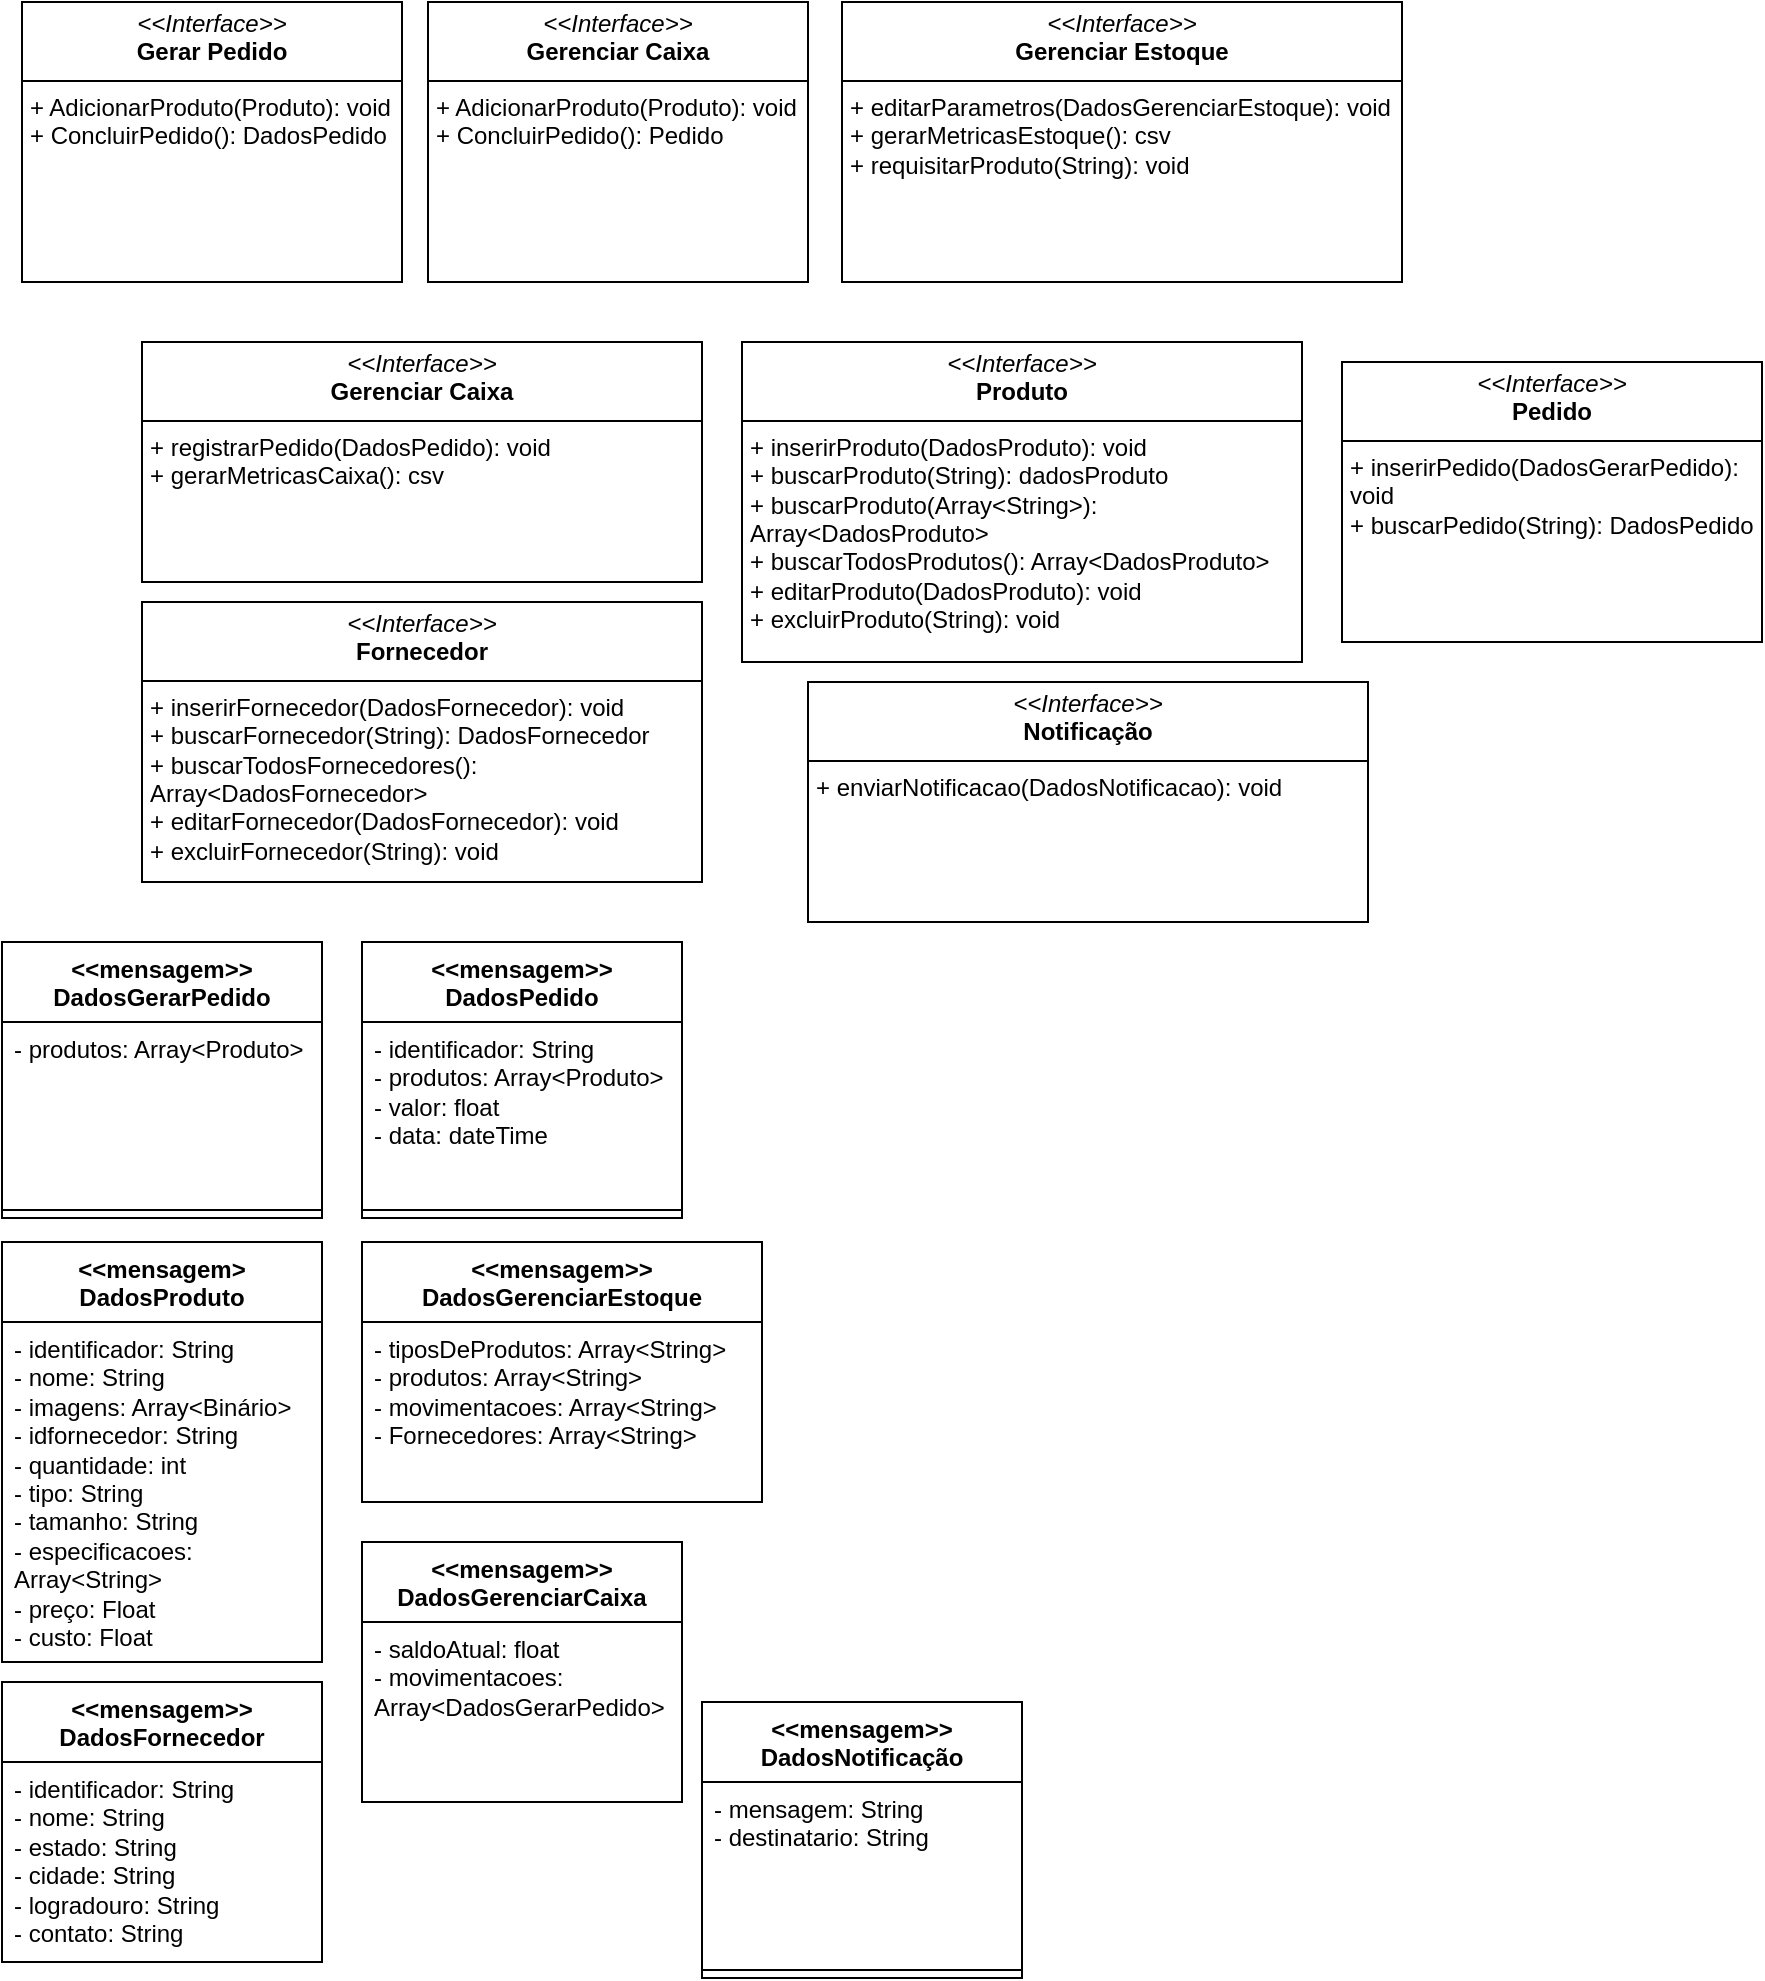 <mxfile version="24.3.1" type="github">
  <diagram name="Página-1" id="2OvAQuY1tDHqa5FM8Asj">
    <mxGraphModel dx="1639" dy="928" grid="1" gridSize="10" guides="1" tooltips="1" connect="1" arrows="1" fold="1" page="1" pageScale="1" pageWidth="827" pageHeight="1169" math="0" shadow="0">
      <root>
        <mxCell id="0" />
        <mxCell id="1" parent="0" />
        <mxCell id="ZYapoxTLrWpmjmuaVYSQ-1" value="&lt;p style=&quot;margin:0px;margin-top:4px;text-align:center;&quot;&gt;&lt;i&gt;&amp;lt;&amp;lt;Interface&amp;gt;&amp;gt;&lt;/i&gt;&lt;br&gt;&lt;b&gt;Gerar Pedido&lt;/b&gt;&lt;/p&gt;&lt;hr size=&quot;1&quot; style=&quot;border-style:solid;&quot;&gt;&lt;p style=&quot;margin:0px;margin-left:4px;&quot;&gt;+ AdicionarProduto(Produto): void&lt;br&gt;+ ConcluirPedido(): DadosPedido&lt;/p&gt;" style="verticalAlign=top;align=left;overflow=fill;html=1;whiteSpace=wrap;" parent="1" vertex="1">
          <mxGeometry x="20" y="30" width="190" height="140" as="geometry" />
        </mxCell>
        <mxCell id="ZYapoxTLrWpmjmuaVYSQ-6" value="&amp;lt;&amp;lt;mensagem&amp;gt;&amp;gt;&lt;div&gt;DadosPedido&lt;/div&gt;" style="swimlane;fontStyle=1;align=center;verticalAlign=top;childLayout=stackLayout;horizontal=1;startSize=40;horizontalStack=0;resizeParent=1;resizeParentMax=0;resizeLast=0;collapsible=1;marginBottom=0;whiteSpace=wrap;html=1;" parent="1" vertex="1">
          <mxGeometry x="190" y="500" width="160" height="138" as="geometry" />
        </mxCell>
        <mxCell id="ZYapoxTLrWpmjmuaVYSQ-7" value="- identificador: String&lt;div&gt;- produtos: Array&amp;lt;Produto&amp;gt;&lt;/div&gt;&lt;div&gt;- valor: float&lt;/div&gt;&lt;div&gt;- data: dateTime&lt;/div&gt;" style="text;strokeColor=none;fillColor=none;align=left;verticalAlign=top;spacingLeft=4;spacingRight=4;overflow=hidden;rotatable=0;points=[[0,0.5],[1,0.5]];portConstraint=eastwest;whiteSpace=wrap;html=1;" parent="ZYapoxTLrWpmjmuaVYSQ-6" vertex="1">
          <mxGeometry y="40" width="160" height="90" as="geometry" />
        </mxCell>
        <mxCell id="ZYapoxTLrWpmjmuaVYSQ-8" value="" style="line;strokeWidth=1;fillColor=none;align=left;verticalAlign=middle;spacingTop=-1;spacingLeft=3;spacingRight=3;rotatable=0;labelPosition=right;points=[];portConstraint=eastwest;strokeColor=inherit;" parent="ZYapoxTLrWpmjmuaVYSQ-6" vertex="1">
          <mxGeometry y="130" width="160" height="8" as="geometry" />
        </mxCell>
        <mxCell id="ZYapoxTLrWpmjmuaVYSQ-9" value="&lt;p style=&quot;margin:0px;margin-top:4px;text-align:center;&quot;&gt;&lt;i&gt;&amp;lt;&amp;lt;Interface&amp;gt;&amp;gt;&lt;/i&gt;&lt;br&gt;&lt;b&gt;Gerenciar Estoque&lt;/b&gt;&lt;/p&gt;&lt;hr size=&quot;1&quot; style=&quot;border-style:solid;&quot;&gt;&lt;p style=&quot;margin:0px;margin-left:4px;&quot;&gt;+ editarParametros(DadosGerenciarEstoque): void&lt;br&gt;&lt;/p&gt;&lt;p style=&quot;margin:0px;margin-left:4px;&quot;&gt;+ gerarMetricasEstoque(): csv&lt;/p&gt;&lt;p style=&quot;margin:0px;margin-left:4px;&quot;&gt;+ requisitarProduto(String): void&lt;/p&gt;" style="verticalAlign=top;align=left;overflow=fill;html=1;whiteSpace=wrap;" parent="1" vertex="1">
          <mxGeometry x="430" y="30" width="280" height="140" as="geometry" />
        </mxCell>
        <mxCell id="ZYapoxTLrWpmjmuaVYSQ-10" value="&lt;p style=&quot;margin:0px;margin-top:4px;text-align:center;&quot;&gt;&lt;i&gt;&amp;lt;&amp;lt;Interface&amp;gt;&amp;gt;&lt;/i&gt;&lt;br&gt;&lt;b&gt;Gerenciar Caixa&lt;/b&gt;&lt;/p&gt;&lt;hr size=&quot;1&quot; style=&quot;border-style:solid;&quot;&gt;&lt;p style=&quot;margin:0px;margin-left:4px;&quot;&gt;+ AdicionarProduto(Produto): void&lt;br&gt;+ ConcluirPedido(): Pedido&lt;/p&gt;" style="verticalAlign=top;align=left;overflow=fill;html=1;whiteSpace=wrap;" parent="1" vertex="1">
          <mxGeometry x="223" y="30" width="190" height="140" as="geometry" />
        </mxCell>
        <mxCell id="ad_cgkr_enHD92OCqCtt-2" value="&amp;lt;&amp;lt;mensagem&amp;gt;&amp;gt;&lt;div&gt;DadosGerarPedido&lt;/div&gt;" style="swimlane;fontStyle=1;align=center;verticalAlign=top;childLayout=stackLayout;horizontal=1;startSize=40;horizontalStack=0;resizeParent=1;resizeParentMax=0;resizeLast=0;collapsible=1;marginBottom=0;whiteSpace=wrap;html=1;" parent="1" vertex="1">
          <mxGeometry x="10" y="500" width="160" height="138" as="geometry" />
        </mxCell>
        <mxCell id="ad_cgkr_enHD92OCqCtt-3" value="&lt;div&gt;- produtos: Array&amp;lt;Produto&amp;gt;&lt;span style=&quot;background-color: initial;&quot;&gt;&amp;nbsp;&lt;/span&gt;&lt;/div&gt;" style="text;strokeColor=none;fillColor=none;align=left;verticalAlign=top;spacingLeft=4;spacingRight=4;overflow=hidden;rotatable=0;points=[[0,0.5],[1,0.5]];portConstraint=eastwest;whiteSpace=wrap;html=1;" parent="ad_cgkr_enHD92OCqCtt-2" vertex="1">
          <mxGeometry y="40" width="160" height="90" as="geometry" />
        </mxCell>
        <mxCell id="ad_cgkr_enHD92OCqCtt-4" value="" style="line;strokeWidth=1;fillColor=none;align=left;verticalAlign=middle;spacingTop=-1;spacingLeft=3;spacingRight=3;rotatable=0;labelPosition=right;points=[];portConstraint=eastwest;strokeColor=inherit;" parent="ad_cgkr_enHD92OCqCtt-2" vertex="1">
          <mxGeometry y="130" width="160" height="8" as="geometry" />
        </mxCell>
        <mxCell id="ZYapoxTLrWpmjmuaVYSQ-2" value="&amp;lt;&amp;lt;mensagem&amp;gt;&lt;div&gt;DadosProduto&lt;/div&gt;" style="swimlane;fontStyle=1;align=center;verticalAlign=top;childLayout=stackLayout;horizontal=1;startSize=40;horizontalStack=0;resizeParent=1;resizeParentMax=0;resizeLast=0;collapsible=1;marginBottom=0;whiteSpace=wrap;html=1;" parent="1" vertex="1">
          <mxGeometry x="10" y="650" width="160" height="210" as="geometry" />
        </mxCell>
        <mxCell id="ZYapoxTLrWpmjmuaVYSQ-3" value="&lt;div&gt;- identificador: String&lt;/div&gt;- nome: String&lt;div&gt;- imagens: Array&amp;lt;Binário&amp;gt;&lt;/div&gt;&lt;div&gt;- idfornecedor: String&lt;/div&gt;&lt;div&gt;- quantidade: int&lt;/div&gt;&lt;div&gt;- tipo: String&lt;/div&gt;&lt;div&gt;- tamanho: String&lt;/div&gt;&lt;div&gt;- especificacoes: Array&amp;lt;String&amp;gt;&lt;/div&gt;&lt;div&gt;-&lt;span style=&quot;background-color: initial;&quot;&gt;&amp;nbsp;preço: Float&lt;/span&gt;&lt;/div&gt;&lt;div&gt;&lt;span style=&quot;background-color: initial;&quot;&gt;- custo: Float&lt;/span&gt;&lt;/div&gt;" style="text;strokeColor=none;fillColor=none;align=left;verticalAlign=top;spacingLeft=4;spacingRight=4;overflow=hidden;rotatable=0;points=[[0,0.5],[1,0.5]];portConstraint=eastwest;whiteSpace=wrap;html=1;" parent="ZYapoxTLrWpmjmuaVYSQ-2" vertex="1">
          <mxGeometry y="40" width="160" height="170" as="geometry" />
        </mxCell>
        <mxCell id="ad_cgkr_enHD92OCqCtt-5" value="&amp;lt;&amp;lt;mensagem&amp;gt;&amp;gt;&lt;div&gt;DadosGerenciarEstoque&lt;/div&gt;" style="swimlane;fontStyle=1;align=center;verticalAlign=top;childLayout=stackLayout;horizontal=1;startSize=40;horizontalStack=0;resizeParent=1;resizeParentMax=0;resizeLast=0;collapsible=1;marginBottom=0;whiteSpace=wrap;html=1;" parent="1" vertex="1">
          <mxGeometry x="190" y="650" width="200" height="130" as="geometry" />
        </mxCell>
        <mxCell id="ad_cgkr_enHD92OCqCtt-6" value="&lt;div&gt;- tiposDeProdutos: Array&amp;lt;String&amp;gt;&lt;/div&gt;&lt;div&gt;- produtos: Array&amp;lt;String&amp;gt;&lt;/div&gt;&lt;div&gt;- movimentacoes: Array&amp;lt;String&amp;gt;&lt;/div&gt;&lt;div&gt;- Fornecedores: Array&amp;lt;String&amp;gt;&lt;/div&gt;" style="text;strokeColor=none;fillColor=none;align=left;verticalAlign=top;spacingLeft=4;spacingRight=4;overflow=hidden;rotatable=0;points=[[0,0.5],[1,0.5]];portConstraint=eastwest;whiteSpace=wrap;html=1;" parent="ad_cgkr_enHD92OCqCtt-5" vertex="1">
          <mxGeometry y="40" width="200" height="90" as="geometry" />
        </mxCell>
        <mxCell id="ad_cgkr_enHD92OCqCtt-8" value="&lt;p style=&quot;margin:0px;margin-top:4px;text-align:center;&quot;&gt;&lt;i&gt;&amp;lt;&amp;lt;Interface&amp;gt;&amp;gt;&lt;/i&gt;&lt;br&gt;&lt;b&gt;Gerenciar Caixa&lt;/b&gt;&lt;/p&gt;&lt;hr size=&quot;1&quot; style=&quot;border-style:solid;&quot;&gt;&lt;p style=&quot;margin:0px;margin-left:4px;&quot;&gt;+ registrarPedido(DadosPedido): void&lt;/p&gt;&lt;p style=&quot;margin:0px;margin-left:4px;&quot;&gt;+ gerarMetricasCaixa(): csv&lt;/p&gt;" style="verticalAlign=top;align=left;overflow=fill;html=1;whiteSpace=wrap;" parent="1" vertex="1">
          <mxGeometry x="80" y="200" width="280" height="120" as="geometry" />
        </mxCell>
        <mxCell id="ad_cgkr_enHD92OCqCtt-9" value="&amp;lt;&amp;lt;mensagem&amp;gt;&amp;gt;&lt;div&gt;DadosGerenciarCaixa&lt;/div&gt;" style="swimlane;fontStyle=1;align=center;verticalAlign=top;childLayout=stackLayout;horizontal=1;startSize=40;horizontalStack=0;resizeParent=1;resizeParentMax=0;resizeLast=0;collapsible=1;marginBottom=0;whiteSpace=wrap;html=1;" parent="1" vertex="1">
          <mxGeometry x="190" y="800" width="160" height="130" as="geometry" />
        </mxCell>
        <mxCell id="ad_cgkr_enHD92OCqCtt-10" value="- saldoAtual: float&lt;div&gt;- movimentacoes: Array&amp;lt;DadosGerarPedido&amp;gt;&lt;/div&gt;" style="text;strokeColor=none;fillColor=none;align=left;verticalAlign=top;spacingLeft=4;spacingRight=4;overflow=hidden;rotatable=0;points=[[0,0.5],[1,0.5]];portConstraint=eastwest;whiteSpace=wrap;html=1;" parent="ad_cgkr_enHD92OCqCtt-9" vertex="1">
          <mxGeometry y="40" width="160" height="90" as="geometry" />
        </mxCell>
        <mxCell id="ad_cgkr_enHD92OCqCtt-12" value="&lt;p style=&quot;margin:0px;margin-top:4px;text-align:center;&quot;&gt;&lt;i&gt;&amp;lt;&amp;lt;Interface&amp;gt;&amp;gt;&lt;/i&gt;&lt;br&gt;&lt;b&gt;Produto&lt;/b&gt;&lt;/p&gt;&lt;hr size=&quot;1&quot; style=&quot;border-style:solid;&quot;&gt;&lt;p style=&quot;margin:0px;margin-left:4px;&quot;&gt;+ inserirProduto(DadosProduto): void&lt;br&gt;&lt;/p&gt;&lt;p style=&quot;margin:0px;margin-left:4px;&quot;&gt;+ buscarProduto(String): dadosProduto&lt;/p&gt;&lt;p style=&quot;margin:0px;margin-left:4px;&quot;&gt;+ buscarProduto(Array&amp;lt;String&amp;gt;): Array&amp;lt;DadosProduto&amp;gt;&lt;/p&gt;&lt;p style=&quot;margin:0px;margin-left:4px;&quot;&gt;+ buscarTodosProdutos(): Array&amp;lt;DadosProduto&amp;gt;&lt;/p&gt;&lt;p style=&quot;margin:0px;margin-left:4px;&quot;&gt;+ editarProduto(DadosProduto): void&lt;/p&gt;&lt;p style=&quot;margin:0px;margin-left:4px;&quot;&gt;+ excluirProduto(String): void&lt;/p&gt;" style="verticalAlign=top;align=left;overflow=fill;html=1;whiteSpace=wrap;" parent="1" vertex="1">
          <mxGeometry x="380" y="200" width="280" height="160" as="geometry" />
        </mxCell>
        <mxCell id="ad_cgkr_enHD92OCqCtt-13" value="&amp;lt;&amp;lt;mensagem&amp;gt;&amp;gt;&lt;div&gt;DadosFornecedor&lt;/div&gt;" style="swimlane;fontStyle=1;align=center;verticalAlign=top;childLayout=stackLayout;horizontal=1;startSize=40;horizontalStack=0;resizeParent=1;resizeParentMax=0;resizeLast=0;collapsible=1;marginBottom=0;whiteSpace=wrap;html=1;" parent="1" vertex="1">
          <mxGeometry x="10" y="870" width="160" height="140" as="geometry" />
        </mxCell>
        <mxCell id="ad_cgkr_enHD92OCqCtt-14" value="&lt;div&gt;- identificador: String&lt;/div&gt;&lt;div&gt;&lt;span style=&quot;background-color: initial;&quot;&gt;- nome: String&lt;/span&gt;&lt;/div&gt;&lt;div&gt;&lt;span style=&quot;background-color: initial;&quot;&gt;- estado: String&lt;/span&gt;&lt;/div&gt;&lt;div&gt;&lt;span style=&quot;background-color: initial;&quot;&gt;- cidade: String&lt;/span&gt;&lt;/div&gt;&lt;div&gt;&lt;span style=&quot;background-color: initial;&quot;&gt;- logradouro: String&lt;/span&gt;&lt;/div&gt;&lt;div&gt;&lt;span style=&quot;background-color: initial;&quot;&gt;- contato: String&amp;nbsp;&lt;/span&gt;&lt;/div&gt;" style="text;strokeColor=none;fillColor=none;align=left;verticalAlign=top;spacingLeft=4;spacingRight=4;overflow=hidden;rotatable=0;points=[[0,0.5],[1,0.5]];portConstraint=eastwest;whiteSpace=wrap;html=1;" parent="ad_cgkr_enHD92OCqCtt-13" vertex="1">
          <mxGeometry y="40" width="160" height="100" as="geometry" />
        </mxCell>
        <mxCell id="ad_cgkr_enHD92OCqCtt-16" value="&lt;p style=&quot;margin:0px;margin-top:4px;text-align:center;&quot;&gt;&lt;i&gt;&amp;lt;&amp;lt;Interface&amp;gt;&amp;gt;&lt;/i&gt;&lt;br&gt;&lt;b&gt;Fornecedor&lt;/b&gt;&lt;/p&gt;&lt;hr size=&quot;1&quot; style=&quot;border-style:solid;&quot;&gt;&lt;p style=&quot;margin:0px;margin-left:4px;&quot;&gt;+ inserirFornecedor(DadosFornecedor): void&lt;/p&gt;&lt;p style=&quot;margin:0px;margin-left:4px;&quot;&gt;+ buscarFornecedor(String): DadosFornecedor&lt;/p&gt;&lt;p style=&quot;margin:0px;margin-left:4px;&quot;&gt;+ buscarTodosFornecedores(): Array&amp;lt;DadosFornecedor&amp;gt;&lt;/p&gt;&lt;p style=&quot;margin:0px;margin-left:4px;&quot;&gt;+ editarFornecedor(DadosFornecedor): void&lt;/p&gt;&lt;p style=&quot;margin:0px;margin-left:4px;&quot;&gt;+ excluirFornecedor(String): void&lt;/p&gt;" style="verticalAlign=top;align=left;overflow=fill;html=1;whiteSpace=wrap;" parent="1" vertex="1">
          <mxGeometry x="80" y="330" width="280" height="140" as="geometry" />
        </mxCell>
        <mxCell id="wkvvrL67AAQtG3lBJD8F-1" value="&amp;lt;&amp;lt;mensagem&amp;gt;&amp;gt;&lt;div&gt;DadosNotificação&lt;/div&gt;" style="swimlane;fontStyle=1;align=center;verticalAlign=top;childLayout=stackLayout;horizontal=1;startSize=40;horizontalStack=0;resizeParent=1;resizeParentMax=0;resizeLast=0;collapsible=1;marginBottom=0;whiteSpace=wrap;html=1;" vertex="1" parent="1">
          <mxGeometry x="360" y="880" width="160" height="138" as="geometry" />
        </mxCell>
        <mxCell id="wkvvrL67AAQtG3lBJD8F-2" value="- mensagem: String&lt;div&gt;- destinatario: String&lt;/div&gt;" style="text;strokeColor=none;fillColor=none;align=left;verticalAlign=top;spacingLeft=4;spacingRight=4;overflow=hidden;rotatable=0;points=[[0,0.5],[1,0.5]];portConstraint=eastwest;whiteSpace=wrap;html=1;" vertex="1" parent="wkvvrL67AAQtG3lBJD8F-1">
          <mxGeometry y="40" width="160" height="90" as="geometry" />
        </mxCell>
        <mxCell id="wkvvrL67AAQtG3lBJD8F-3" value="" style="line;strokeWidth=1;fillColor=none;align=left;verticalAlign=middle;spacingTop=-1;spacingLeft=3;spacingRight=3;rotatable=0;labelPosition=right;points=[];portConstraint=eastwest;strokeColor=inherit;" vertex="1" parent="wkvvrL67AAQtG3lBJD8F-1">
          <mxGeometry y="130" width="160" height="8" as="geometry" />
        </mxCell>
        <mxCell id="wkvvrL67AAQtG3lBJD8F-4" value="&lt;p style=&quot;margin:0px;margin-top:4px;text-align:center;&quot;&gt;&lt;i&gt;&amp;lt;&amp;lt;Interface&amp;gt;&amp;gt;&lt;/i&gt;&lt;br&gt;&lt;b&gt;Notificação&lt;/b&gt;&lt;/p&gt;&lt;hr size=&quot;1&quot; style=&quot;border-style:solid;&quot;&gt;&lt;p style=&quot;margin:0px;margin-left:4px;&quot;&gt;+ enviarNotificacao(DadosNotificacao): void&lt;/p&gt;" style="verticalAlign=top;align=left;overflow=fill;html=1;whiteSpace=wrap;" vertex="1" parent="1">
          <mxGeometry x="413" y="370" width="280" height="120" as="geometry" />
        </mxCell>
        <mxCell id="wkvvrL67AAQtG3lBJD8F-5" value="&lt;p style=&quot;margin:0px;margin-top:4px;text-align:center;&quot;&gt;&lt;i&gt;&amp;lt;&amp;lt;Interface&amp;gt;&amp;gt;&lt;/i&gt;&lt;br&gt;&lt;b&gt;Pedido&lt;/b&gt;&lt;/p&gt;&lt;hr size=&quot;1&quot; style=&quot;border-style:solid;&quot;&gt;&lt;p style=&quot;margin:0px;margin-left:4px;&quot;&gt;+ inserirPedido(DadosGerarPedido): void&lt;br&gt;+ buscarPedido(String): DadosPedido&lt;/p&gt;" style="verticalAlign=top;align=left;overflow=fill;html=1;whiteSpace=wrap;" vertex="1" parent="1">
          <mxGeometry x="680" y="210" width="210" height="140" as="geometry" />
        </mxCell>
      </root>
    </mxGraphModel>
  </diagram>
</mxfile>
